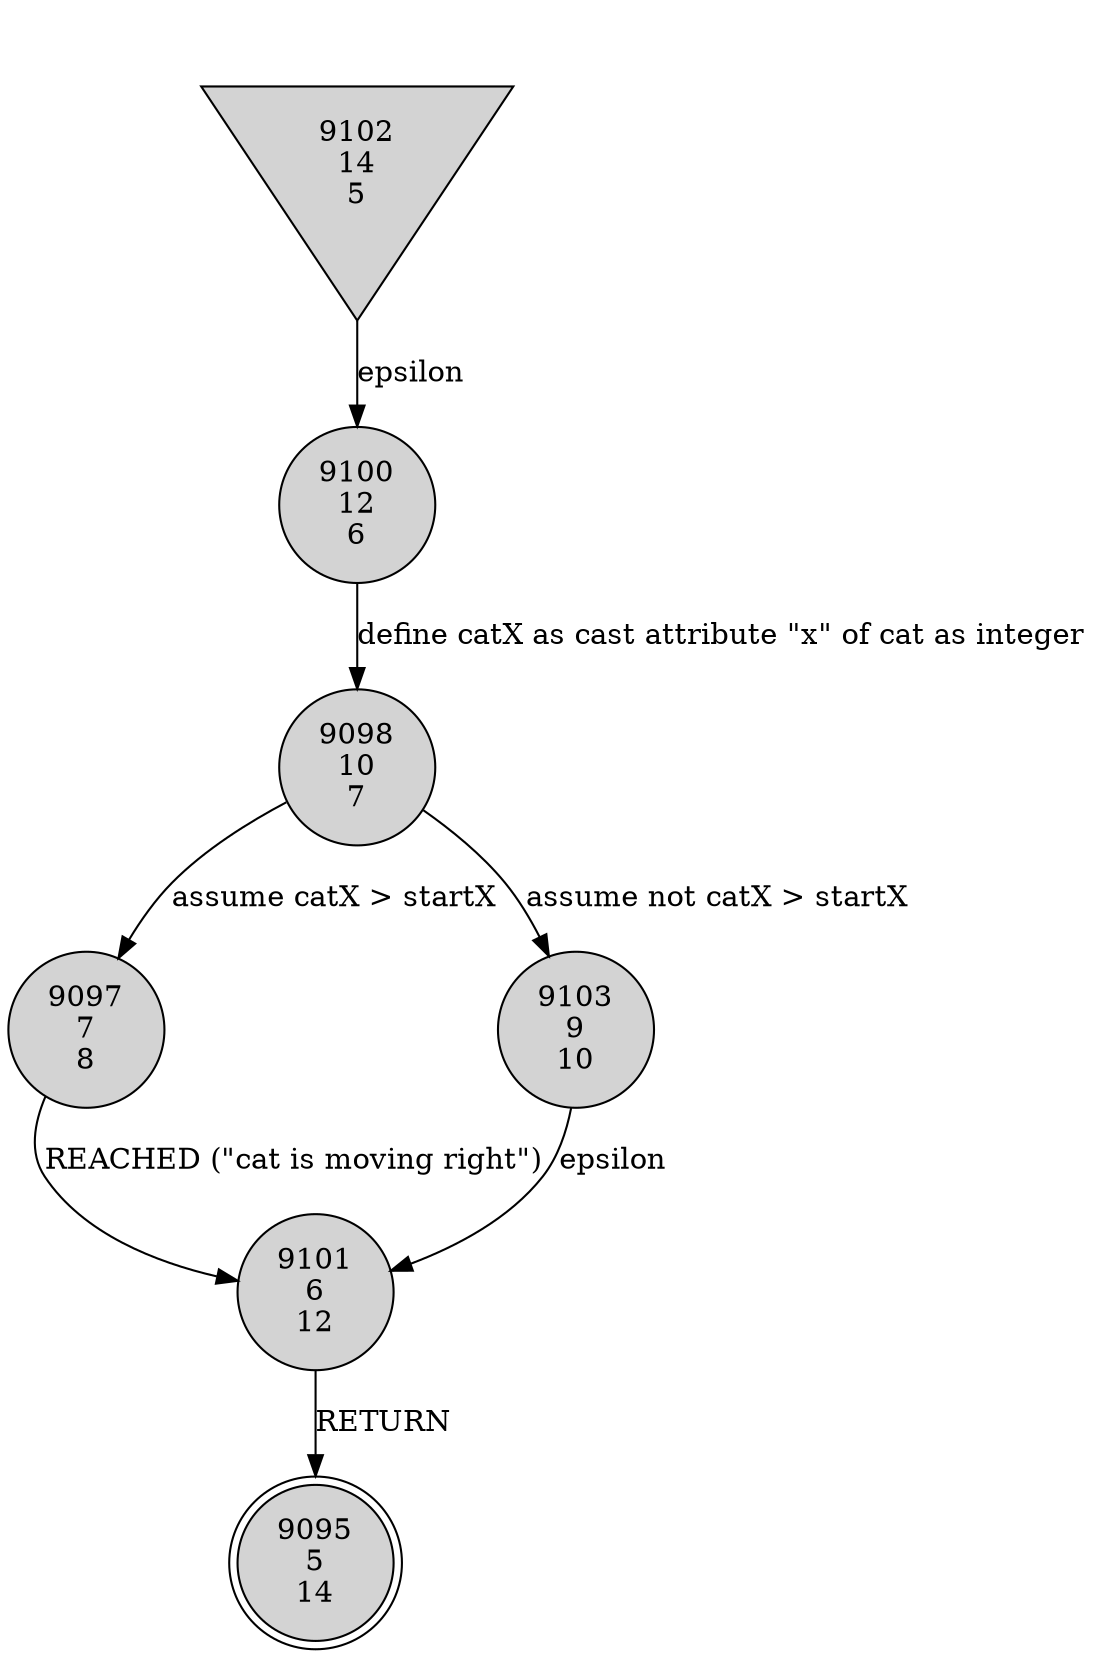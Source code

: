 digraph relation {
    node [shape=circle, style=filled];
    9098 [label="9098
10
7" shape=circle penwidth=1]
    9097 [label="9097
7
8" shape=circle penwidth=1]
    9103 [label="9103
9
10" shape=circle penwidth=1]
    9101 [label="9101
6
12" shape=circle penwidth=1]
    9095 [label="9095
5
14" shape=doublecircle penwidth=1]
    9100 [label="9100
12
6" shape=circle penwidth=1]
    9102 [label="9102
14
5" shape=invtriangle penwidth=1]
    9102 -> 9100 [label="epsilon"];
    9100 -> 9098 [label="define catX as cast attribute \"x\" of cat as integer"];
    9098 -> 9097 [label="assume catX > startX"];
    9098 -> 9103 [label="assume not catX > startX"];
    9103 -> 9101 [label="epsilon"];
    9101 -> 9095 [label="RETURN"];
    9097 -> 9101 [label="REACHED (\"cat is moving right\")"];
}
